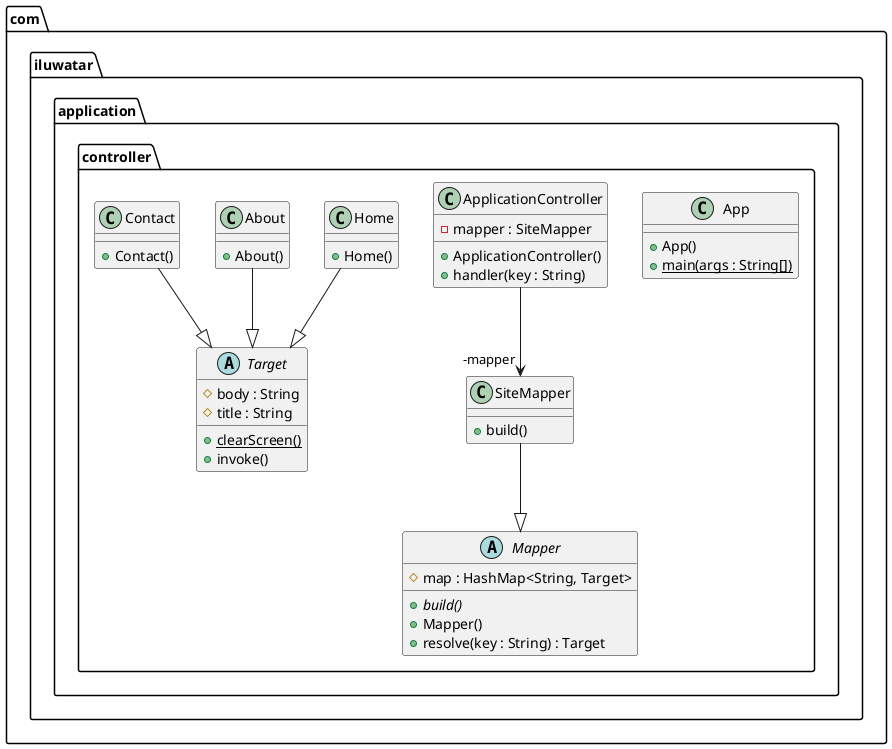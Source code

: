 @startuml 
package com.iluwatar.application.controller {
  class App {
    + App()
    + main(args : String[]) {static}
  }
  class ApplicationController {
    - mapper : SiteMapper
    + ApplicationController()
    + handler(key : String)
  }
  abstract class Mapper {
    # map : HashMap<String, Target>
    + build() {abstract}
    + Mapper()
    + resolve(key : String) : Target
  }
  class SiteMapper {
    + build()
  }
  abstract class Target {
    # body : String
    # title : String
    + clearScreen() {static}
    + invoke()
  }
  class Home {
    + Home()
  }
  class About {
    + About()
  }
  class Contact {
    + Contact()
  }
}
ApplicationController --> "-mapper" SiteMapper
SiteMapper --|> Mapper
Home --|> Target
About --|> Target
Contact --|> Target
@enduml